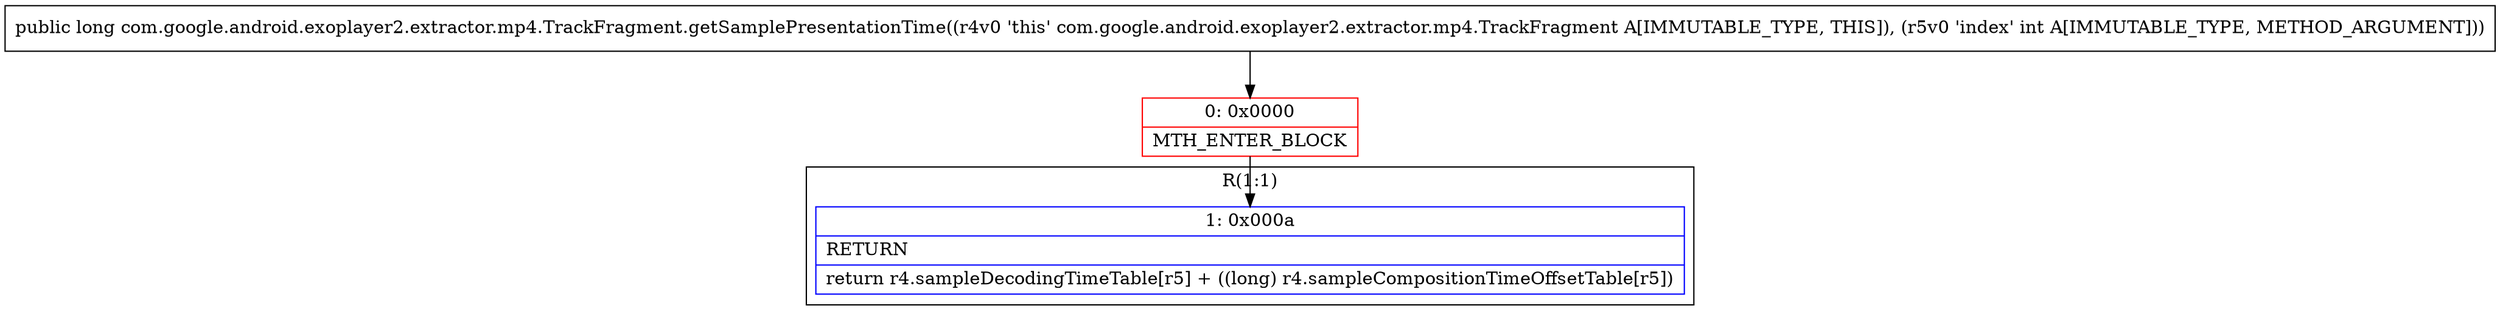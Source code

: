 digraph "CFG forcom.google.android.exoplayer2.extractor.mp4.TrackFragment.getSamplePresentationTime(I)J" {
subgraph cluster_Region_223251818 {
label = "R(1:1)";
node [shape=record,color=blue];
Node_1 [shape=record,label="{1\:\ 0x000a|RETURN\l|return r4.sampleDecodingTimeTable[r5] + ((long) r4.sampleCompositionTimeOffsetTable[r5])\l}"];
}
Node_0 [shape=record,color=red,label="{0\:\ 0x0000|MTH_ENTER_BLOCK\l}"];
MethodNode[shape=record,label="{public long com.google.android.exoplayer2.extractor.mp4.TrackFragment.getSamplePresentationTime((r4v0 'this' com.google.android.exoplayer2.extractor.mp4.TrackFragment A[IMMUTABLE_TYPE, THIS]), (r5v0 'index' int A[IMMUTABLE_TYPE, METHOD_ARGUMENT])) }"];
MethodNode -> Node_0;
Node_0 -> Node_1;
}

